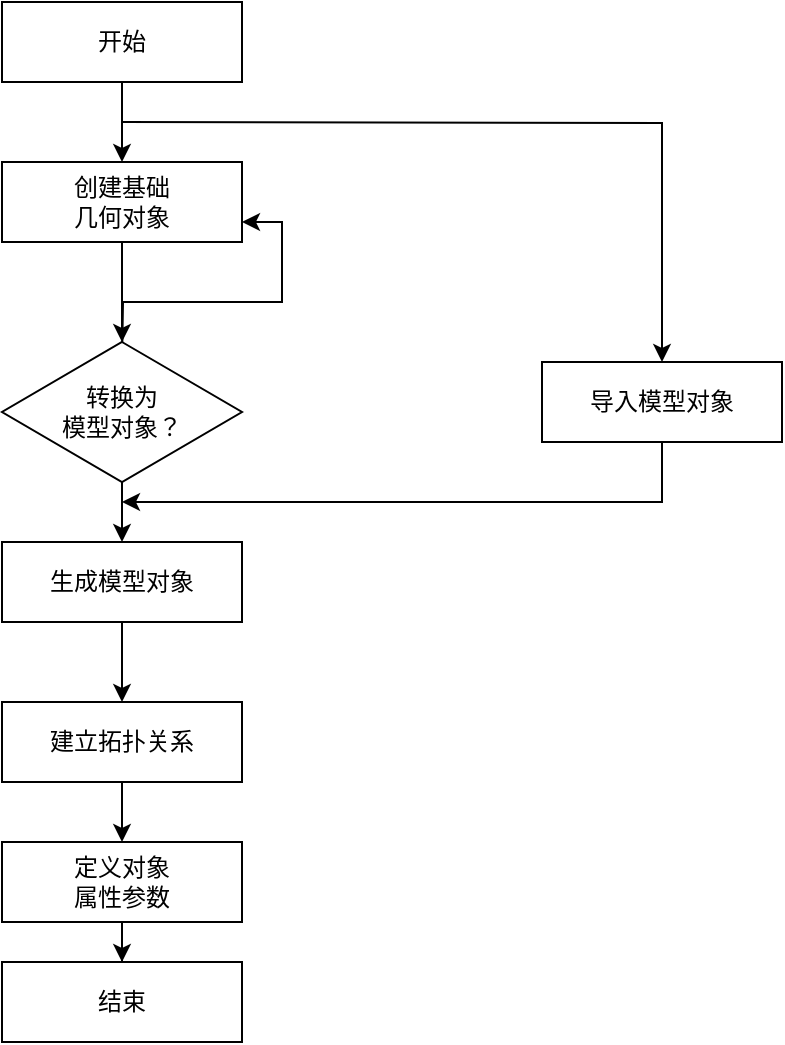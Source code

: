 <mxfile version="14.9.8" type="github">
  <diagram id="wieqzfuGME1wyg6sYIBP" name="Page-1">
    <mxGraphModel dx="912" dy="671" grid="1" gridSize="10" guides="1" tooltips="1" connect="1" arrows="1" fold="1" page="1" pageScale="1" pageWidth="827" pageHeight="1169" math="0" shadow="0">
      <root>
        <mxCell id="0" />
        <mxCell id="1" parent="0" />
        <mxCell id="mttf0UIW3WiEtn8--T3m-3" value="" style="edgeStyle=orthogonalEdgeStyle;rounded=0;orthogonalLoop=1;jettySize=auto;html=1;entryX=0.5;entryY=0;entryDx=0;entryDy=0;" parent="1" source="mttf0UIW3WiEtn8--T3m-1" target="mttf0UIW3WiEtn8--T3m-2" edge="1">
          <mxGeometry relative="1" as="geometry">
            <mxPoint x="340" y="250" as="targetPoint" />
          </mxGeometry>
        </mxCell>
        <mxCell id="n8VhVEwlJu9rMBZthtrd-2" value="" style="edgeStyle=orthogonalEdgeStyle;rounded=0;orthogonalLoop=1;jettySize=auto;html=1;" edge="1" parent="1" target="n8VhVEwlJu9rMBZthtrd-1">
          <mxGeometry relative="1" as="geometry">
            <mxPoint x="340" y="240" as="sourcePoint" />
          </mxGeometry>
        </mxCell>
        <mxCell id="mttf0UIW3WiEtn8--T3m-1" value="&lt;font style=&quot;vertical-align: inherit&quot;&gt;&lt;font style=&quot;vertical-align: inherit&quot;&gt;开始&lt;/font&gt;&lt;/font&gt;" style="rounded=0;whiteSpace=wrap;html=1;" parent="1" vertex="1">
          <mxGeometry x="280" y="180" width="120" height="40" as="geometry" />
        </mxCell>
        <mxCell id="mttf0UIW3WiEtn8--T3m-9" value="" style="edgeStyle=orthogonalEdgeStyle;rounded=0;orthogonalLoop=1;jettySize=auto;html=1;" parent="1" source="mttf0UIW3WiEtn8--T3m-2" target="mttf0UIW3WiEtn8--T3m-8" edge="1">
          <mxGeometry relative="1" as="geometry" />
        </mxCell>
        <mxCell id="mttf0UIW3WiEtn8--T3m-2" value="&lt;font style=&quot;vertical-align: inherit&quot;&gt;&lt;font style=&quot;vertical-align: inherit&quot;&gt;&lt;font style=&quot;vertical-align: inherit&quot;&gt;&lt;font style=&quot;vertical-align: inherit&quot;&gt;&lt;font style=&quot;vertical-align: inherit&quot;&gt;&lt;font style=&quot;vertical-align: inherit&quot;&gt;创建基础&lt;br&gt;几何对象&lt;/font&gt;&lt;/font&gt;&lt;/font&gt;&lt;/font&gt;&lt;/font&gt;&lt;/font&gt;" style="rounded=0;whiteSpace=wrap;html=1;" parent="1" vertex="1">
          <mxGeometry x="280" y="260" width="120" height="40" as="geometry" />
        </mxCell>
        <mxCell id="mttf0UIW3WiEtn8--T3m-11" value="" style="edgeStyle=orthogonalEdgeStyle;rounded=0;orthogonalLoop=1;jettySize=auto;html=1;" parent="1" source="mttf0UIW3WiEtn8--T3m-8" target="mttf0UIW3WiEtn8--T3m-10" edge="1">
          <mxGeometry relative="1" as="geometry" />
        </mxCell>
        <mxCell id="mttf0UIW3WiEtn8--T3m-14" value="" style="edgeStyle=orthogonalEdgeStyle;rounded=0;orthogonalLoop=1;jettySize=auto;html=1;entryX=1;entryY=0.75;entryDx=0;entryDy=0;" parent="1" target="mttf0UIW3WiEtn8--T3m-2" edge="1">
          <mxGeometry relative="1" as="geometry">
            <mxPoint x="340" y="360" as="sourcePoint" />
            <mxPoint x="500" y="350" as="targetPoint" />
          </mxGeometry>
        </mxCell>
        <mxCell id="mttf0UIW3WiEtn8--T3m-8" value="&lt;font style=&quot;vertical-align: inherit&quot;&gt;&lt;font style=&quot;vertical-align: inherit&quot;&gt;&lt;font style=&quot;vertical-align: inherit&quot;&gt;&lt;font style=&quot;vertical-align: inherit&quot;&gt;&lt;font style=&quot;vertical-align: inherit&quot;&gt;&lt;font style=&quot;vertical-align: inherit&quot;&gt;&lt;font style=&quot;vertical-align: inherit&quot;&gt;&lt;font style=&quot;vertical-align: inherit&quot;&gt;&lt;font style=&quot;vertical-align: inherit&quot;&gt;&lt;font style=&quot;vertical-align: inherit&quot;&gt;转换为&lt;/font&gt;&lt;/font&gt;&lt;/font&gt;&lt;/font&gt;&lt;/font&gt;&lt;/font&gt;&lt;br&gt;&lt;font style=&quot;vertical-align: inherit&quot;&gt;&lt;font style=&quot;vertical-align: inherit&quot;&gt;&lt;font style=&quot;vertical-align: inherit&quot;&gt;&lt;font style=&quot;vertical-align: inherit&quot;&gt;&lt;font style=&quot;vertical-align: inherit&quot;&gt;&lt;font style=&quot;vertical-align: inherit&quot;&gt;模型对象？&lt;/font&gt;&lt;/font&gt;&lt;/font&gt;&lt;/font&gt;&lt;/font&gt;&lt;/font&gt;&lt;/font&gt;&lt;/font&gt;&lt;/font&gt;&lt;/font&gt;" style="rhombus;whiteSpace=wrap;html=1;rounded=0;" parent="1" vertex="1">
          <mxGeometry x="280" y="350" width="120" height="70" as="geometry" />
        </mxCell>
        <mxCell id="mttf0UIW3WiEtn8--T3m-16" value="" style="edgeStyle=orthogonalEdgeStyle;rounded=0;orthogonalLoop=1;jettySize=auto;html=1;" parent="1" source="mttf0UIW3WiEtn8--T3m-10" target="mttf0UIW3WiEtn8--T3m-15" edge="1">
          <mxGeometry relative="1" as="geometry" />
        </mxCell>
        <mxCell id="mttf0UIW3WiEtn8--T3m-10" value="&lt;font style=&quot;vertical-align: inherit&quot;&gt;&lt;font style=&quot;vertical-align: inherit&quot;&gt;生成模型对象&lt;/font&gt;&lt;/font&gt;" style="whiteSpace=wrap;html=1;rounded=0;" parent="1" vertex="1">
          <mxGeometry x="280" y="450" width="120" height="40" as="geometry" />
        </mxCell>
        <mxCell id="mttf0UIW3WiEtn8--T3m-18" value="" style="edgeStyle=orthogonalEdgeStyle;rounded=0;orthogonalLoop=1;jettySize=auto;html=1;" parent="1" source="mttf0UIW3WiEtn8--T3m-15" edge="1">
          <mxGeometry relative="1" as="geometry">
            <mxPoint x="340" y="600" as="targetPoint" />
          </mxGeometry>
        </mxCell>
        <mxCell id="mttf0UIW3WiEtn8--T3m-15" value="建立拓扑关系" style="whiteSpace=wrap;html=1;rounded=0;" parent="1" vertex="1">
          <mxGeometry x="280" y="530" width="120" height="40" as="geometry" />
        </mxCell>
        <mxCell id="mttf0UIW3WiEtn8--T3m-24" value="" style="edgeStyle=orthogonalEdgeStyle;rounded=0;orthogonalLoop=1;jettySize=auto;html=1;" parent="1" source="mttf0UIW3WiEtn8--T3m-19" target="mttf0UIW3WiEtn8--T3m-23" edge="1">
          <mxGeometry relative="1" as="geometry" />
        </mxCell>
        <mxCell id="mttf0UIW3WiEtn8--T3m-19" value="&lt;font style=&quot;vertical-align: inherit&quot;&gt;&lt;font style=&quot;vertical-align: inherit&quot;&gt;定义对象&lt;br&gt;属性参数&lt;/font&gt;&lt;/font&gt;" style="whiteSpace=wrap;html=1;rounded=0;" parent="1" vertex="1">
          <mxGeometry x="280" y="600" width="120" height="40" as="geometry" />
        </mxCell>
        <mxCell id="mttf0UIW3WiEtn8--T3m-23" value="&lt;font style=&quot;vertical-align: inherit&quot;&gt;&lt;font style=&quot;vertical-align: inherit&quot;&gt;结束&lt;/font&gt;&lt;/font&gt;" style="whiteSpace=wrap;html=1;rounded=0;" parent="1" vertex="1">
          <mxGeometry x="280" y="660" width="120" height="40" as="geometry" />
        </mxCell>
        <mxCell id="n8VhVEwlJu9rMBZthtrd-4" value="" style="edgeStyle=orthogonalEdgeStyle;rounded=0;orthogonalLoop=1;jettySize=auto;html=1;" edge="1" parent="1" source="n8VhVEwlJu9rMBZthtrd-1">
          <mxGeometry relative="1" as="geometry">
            <mxPoint x="340" y="430" as="targetPoint" />
            <Array as="points">
              <mxPoint x="610" y="430" />
            </Array>
          </mxGeometry>
        </mxCell>
        <mxCell id="n8VhVEwlJu9rMBZthtrd-1" value="导入模型对象" style="whiteSpace=wrap;html=1;rounded=0;" vertex="1" parent="1">
          <mxGeometry x="550" y="360" width="120" height="40" as="geometry" />
        </mxCell>
      </root>
    </mxGraphModel>
  </diagram>
</mxfile>
